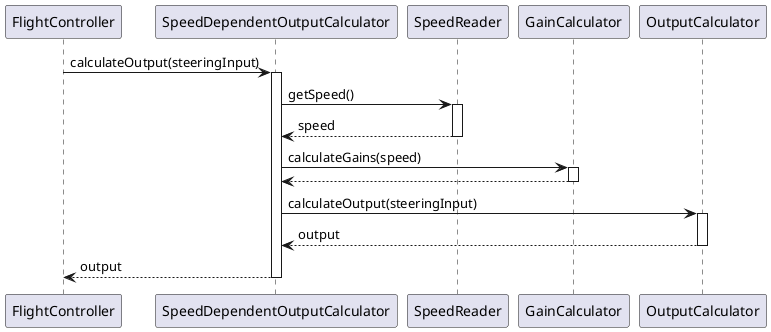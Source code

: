 @startuml SpeedDependent_OutputCalculator
autoactivate on

FlightController -> SpeedDependentOutputCalculator : calculateOutput(steeringInput)
SpeedDependentOutputCalculator -> SpeedReader : getSpeed()
return speed

SpeedDependentOutputCalculator -> GainCalculator : calculateGains(speed)
return

SpeedDependentOutputCalculator -> OutputCalculator : calculateOutput(steeringInput)
return output
return output

@enduml